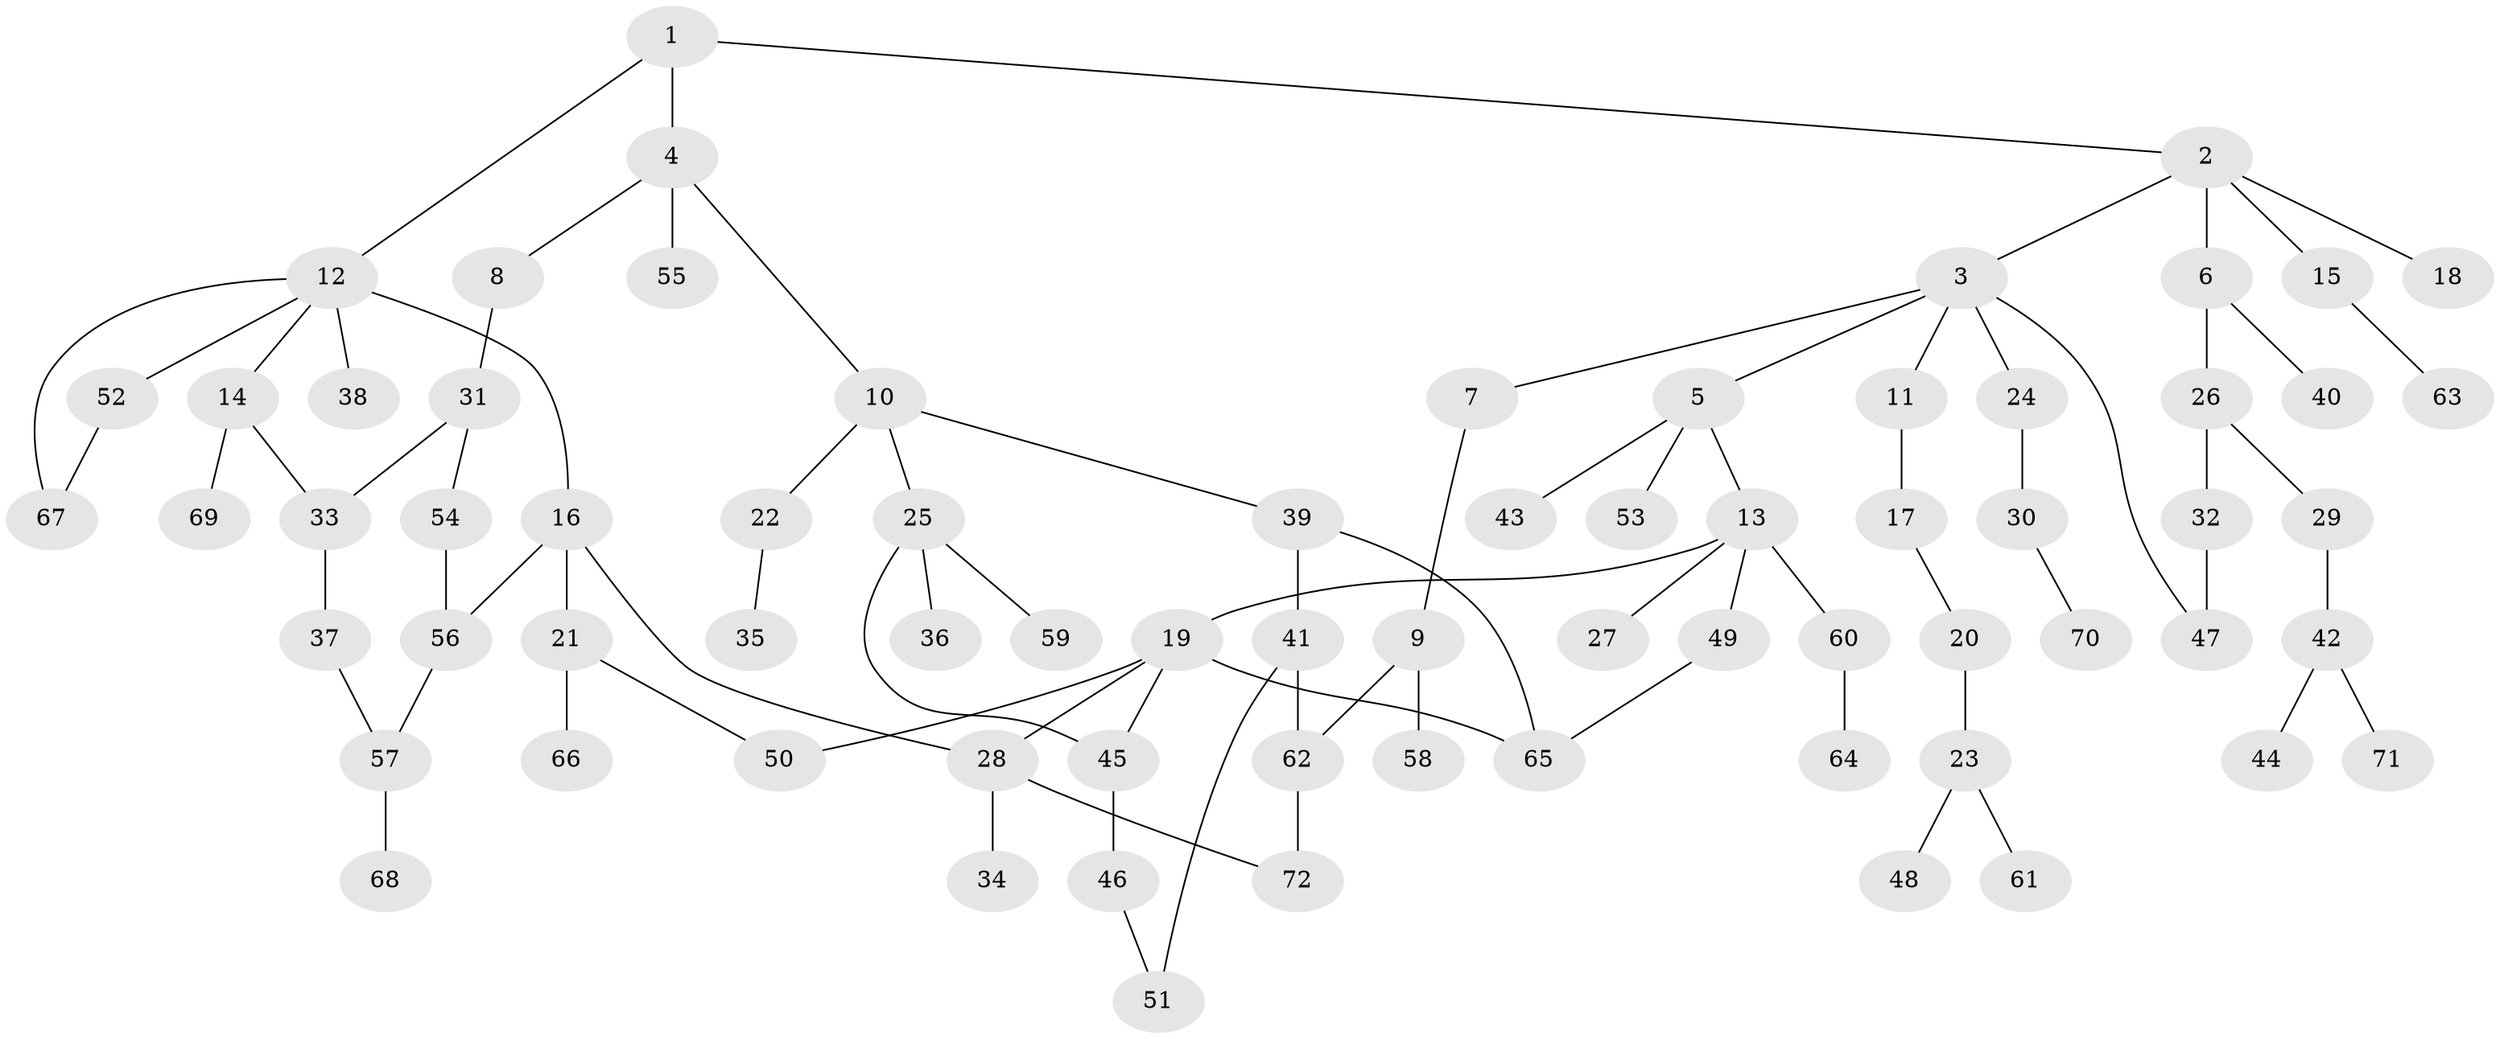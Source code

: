 // coarse degree distribution, {3: 0.19148936170212766, 6: 0.0425531914893617, 8: 0.02127659574468085, 2: 0.2553191489361702, 4: 0.0425531914893617, 5: 0.0851063829787234, 1: 0.3617021276595745}
// Generated by graph-tools (version 1.1) at 2025/23/03/03/25 07:23:32]
// undirected, 72 vertices, 84 edges
graph export_dot {
graph [start="1"]
  node [color=gray90,style=filled];
  1;
  2;
  3;
  4;
  5;
  6;
  7;
  8;
  9;
  10;
  11;
  12;
  13;
  14;
  15;
  16;
  17;
  18;
  19;
  20;
  21;
  22;
  23;
  24;
  25;
  26;
  27;
  28;
  29;
  30;
  31;
  32;
  33;
  34;
  35;
  36;
  37;
  38;
  39;
  40;
  41;
  42;
  43;
  44;
  45;
  46;
  47;
  48;
  49;
  50;
  51;
  52;
  53;
  54;
  55;
  56;
  57;
  58;
  59;
  60;
  61;
  62;
  63;
  64;
  65;
  66;
  67;
  68;
  69;
  70;
  71;
  72;
  1 -- 2;
  1 -- 4;
  1 -- 12;
  2 -- 3;
  2 -- 6;
  2 -- 15;
  2 -- 18;
  3 -- 5;
  3 -- 7;
  3 -- 11;
  3 -- 24;
  3 -- 47;
  4 -- 8;
  4 -- 10;
  4 -- 55;
  5 -- 13;
  5 -- 43;
  5 -- 53;
  6 -- 26;
  6 -- 40;
  7 -- 9;
  8 -- 31;
  9 -- 58;
  9 -- 62;
  10 -- 22;
  10 -- 25;
  10 -- 39;
  11 -- 17;
  12 -- 14;
  12 -- 16;
  12 -- 38;
  12 -- 52;
  12 -- 67;
  13 -- 19;
  13 -- 27;
  13 -- 49;
  13 -- 60;
  14 -- 69;
  14 -- 33;
  15 -- 63;
  16 -- 21;
  16 -- 28;
  16 -- 56;
  17 -- 20;
  19 -- 50;
  19 -- 28;
  19 -- 45;
  19 -- 65;
  20 -- 23;
  21 -- 66;
  21 -- 50;
  22 -- 35;
  23 -- 48;
  23 -- 61;
  24 -- 30;
  25 -- 36;
  25 -- 45;
  25 -- 59;
  26 -- 29;
  26 -- 32;
  28 -- 34;
  28 -- 72;
  29 -- 42;
  30 -- 70;
  31 -- 33;
  31 -- 54;
  32 -- 47;
  33 -- 37;
  37 -- 57;
  39 -- 41;
  39 -- 65;
  41 -- 62;
  41 -- 51;
  42 -- 44;
  42 -- 71;
  45 -- 46;
  46 -- 51;
  49 -- 65;
  52 -- 67;
  54 -- 56;
  56 -- 57;
  57 -- 68;
  60 -- 64;
  62 -- 72;
}

